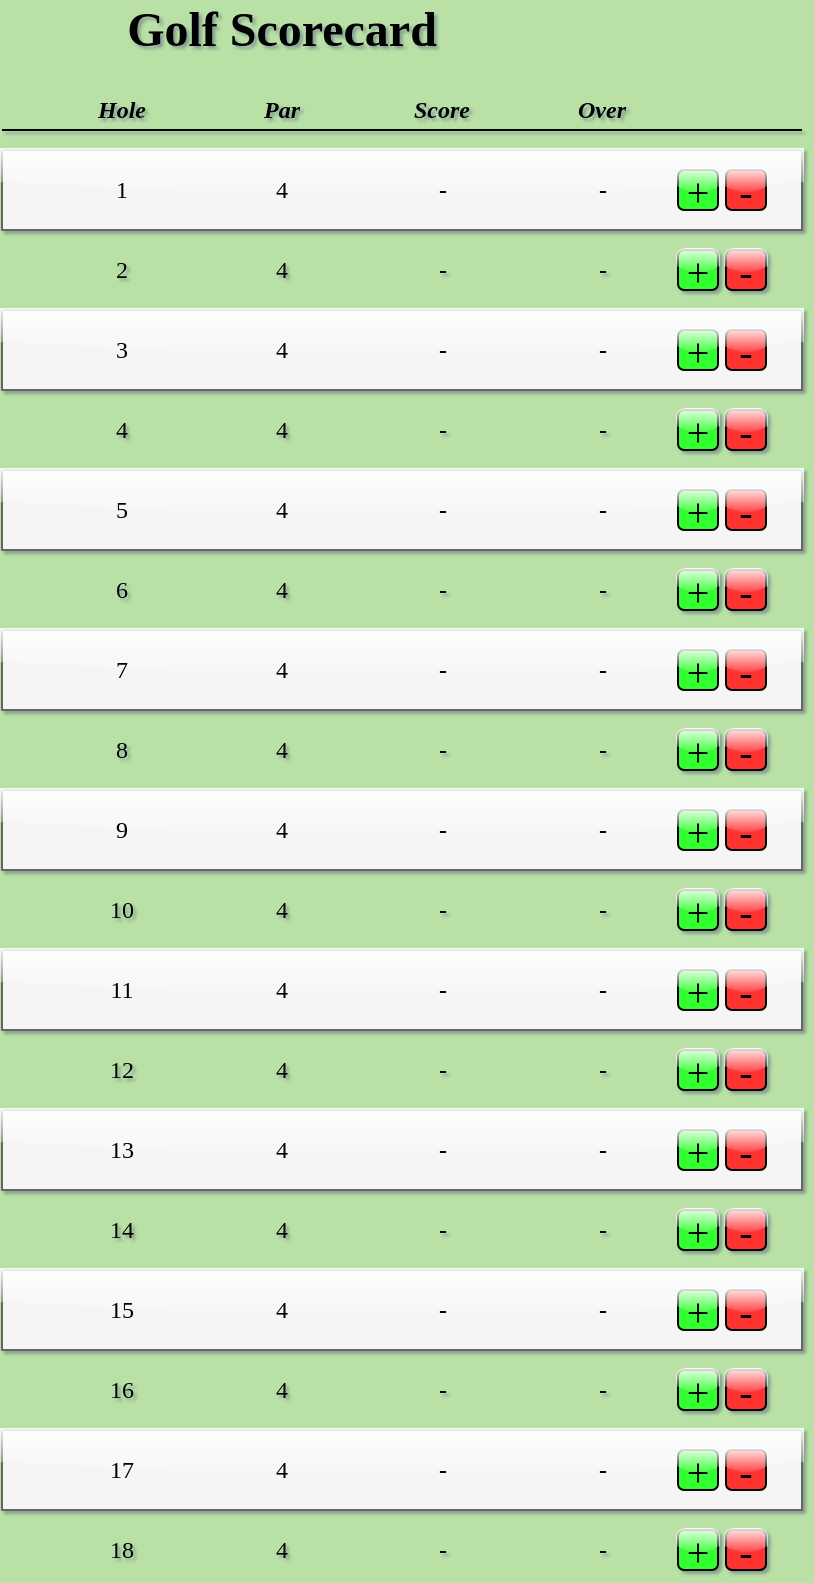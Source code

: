 <mxfile version="13.7.9" type="github">
  <diagram id="X0P5ur9kLWbMg-U9PXjw" name="Page-1">
    <mxGraphModel dx="1021" dy="567" grid="1" gridSize="10" guides="1" tooltips="1" connect="1" arrows="1" fold="1" page="1" pageScale="1" pageWidth="850" pageHeight="1100" background="#B9E0A5" math="0" shadow="1">
      <root>
        <mxCell id="0" />
        <mxCell id="1" parent="0" />
        <mxCell id="ZnSzVH5MQFXxRki79Utu-146" value="" style="rounded=0;whiteSpace=wrap;html=1;glass=1;comic=0;strokeColor=#666666;fillColor=#f5f5f5;fontFamily=Comic Sans MS;fontSize=20;fontColor=#333333;" vertex="1" parent="1">
          <mxGeometry y="770" width="400" height="40" as="geometry" />
        </mxCell>
        <mxCell id="ZnSzVH5MQFXxRki79Utu-142" value="" style="rounded=0;whiteSpace=wrap;html=1;glass=1;comic=0;strokeColor=#666666;fillColor=#f5f5f5;fontFamily=Comic Sans MS;fontSize=20;fontColor=#333333;" vertex="1" parent="1">
          <mxGeometry y="610" width="400" height="40" as="geometry" />
        </mxCell>
        <mxCell id="ZnSzVH5MQFXxRki79Utu-143" value="" style="rounded=0;whiteSpace=wrap;html=1;glass=1;comic=0;strokeColor=#666666;fillColor=#f5f5f5;fontFamily=Comic Sans MS;fontSize=20;fontColor=#333333;" vertex="1" parent="1">
          <mxGeometry y="690" width="400" height="40" as="geometry" />
        </mxCell>
        <mxCell id="ZnSzVH5MQFXxRki79Utu-144" value="" style="rounded=0;whiteSpace=wrap;html=1;glass=1;comic=0;strokeColor=#666666;fillColor=#f5f5f5;fontFamily=Comic Sans MS;fontSize=20;fontColor=#333333;" vertex="1" parent="1">
          <mxGeometry y="530" width="400" height="40" as="geometry" />
        </mxCell>
        <mxCell id="ZnSzVH5MQFXxRki79Utu-145" value="" style="rounded=0;whiteSpace=wrap;html=1;glass=1;comic=0;strokeColor=#666666;fillColor=#f5f5f5;fontFamily=Comic Sans MS;fontSize=20;fontColor=#333333;" vertex="1" parent="1">
          <mxGeometry y="450" width="400" height="40" as="geometry" />
        </mxCell>
        <mxCell id="ZnSzVH5MQFXxRki79Utu-140" value="" style="rounded=0;whiteSpace=wrap;html=1;glass=1;comic=0;strokeColor=#666666;fillColor=#f5f5f5;fontFamily=Comic Sans MS;fontSize=20;fontColor=#333333;" vertex="1" parent="1">
          <mxGeometry y="290" width="400" height="40" as="geometry" />
        </mxCell>
        <mxCell id="ZnSzVH5MQFXxRki79Utu-141" value="" style="rounded=0;whiteSpace=wrap;html=1;glass=1;comic=0;strokeColor=#666666;fillColor=#f5f5f5;fontFamily=Comic Sans MS;fontSize=20;fontColor=#333333;" vertex="1" parent="1">
          <mxGeometry y="370" width="400" height="40" as="geometry" />
        </mxCell>
        <mxCell id="ZnSzVH5MQFXxRki79Utu-139" value="" style="rounded=0;whiteSpace=wrap;html=1;glass=1;comic=0;strokeColor=#666666;fillColor=#f5f5f5;fontFamily=Comic Sans MS;fontSize=20;fontColor=#333333;" vertex="1" parent="1">
          <mxGeometry y="210" width="400" height="40" as="geometry" />
        </mxCell>
        <mxCell id="ZnSzVH5MQFXxRki79Utu-138" value="" style="rounded=0;whiteSpace=wrap;html=1;glass=1;comic=0;strokeColor=#666666;fillColor=#f5f5f5;fontFamily=Comic Sans MS;fontSize=20;fontColor=#333333;" vertex="1" parent="1">
          <mxGeometry y="130" width="400" height="40" as="geometry" />
        </mxCell>
        <mxCell id="ZnSzVH5MQFXxRki79Utu-2" value="Golf Scorecard" style="text;html=1;strokeColor=none;fillColor=none;align=center;verticalAlign=middle;whiteSpace=wrap;rounded=0;imageWidth=24;fontFamily=Comic Sans MS;fontSize=24;fontStyle=1;" vertex="1" parent="1">
          <mxGeometry x="40" y="60" width="200" height="20" as="geometry" />
        </mxCell>
        <mxCell id="ZnSzVH5MQFXxRki79Utu-3" value="Hole" style="text;html=1;strokeColor=none;fillColor=none;align=center;verticalAlign=middle;whiteSpace=wrap;rounded=0;fontFamily=Comic Sans MS;fontSize=12;fontStyle=3;" vertex="1" parent="1">
          <mxGeometry x="40" y="100" width="40" height="20" as="geometry" />
        </mxCell>
        <mxCell id="ZnSzVH5MQFXxRki79Utu-4" value="Over" style="text;html=1;strokeColor=none;fillColor=none;align=center;verticalAlign=middle;whiteSpace=wrap;rounded=0;fontFamily=Comic Sans MS;fontSize=12;fontStyle=3;" vertex="1" parent="1">
          <mxGeometry x="280" y="100" width="40" height="20" as="geometry" />
        </mxCell>
        <mxCell id="ZnSzVH5MQFXxRki79Utu-5" value="Score" style="text;html=1;strokeColor=none;fillColor=none;align=center;verticalAlign=middle;whiteSpace=wrap;rounded=0;fontFamily=Comic Sans MS;fontSize=12;fontStyle=3;" vertex="1" parent="1">
          <mxGeometry x="200" y="100" width="40" height="20" as="geometry" />
        </mxCell>
        <mxCell id="ZnSzVH5MQFXxRki79Utu-6" value="Par" style="text;html=1;strokeColor=none;fillColor=none;align=center;verticalAlign=middle;whiteSpace=wrap;rounded=0;fontFamily=Comic Sans MS;fontSize=12;fontStyle=3;" vertex="1" parent="1">
          <mxGeometry x="120" y="100" width="40" height="20" as="geometry" />
        </mxCell>
        <mxCell id="ZnSzVH5MQFXxRki79Utu-8" value="1" style="text;html=1;strokeColor=none;fillColor=none;align=center;verticalAlign=middle;whiteSpace=wrap;rounded=0;fontFamily=Comic Sans MS;fontSize=12;comic=0;" vertex="1" parent="1">
          <mxGeometry x="40" y="140" width="40" height="20" as="geometry" />
        </mxCell>
        <mxCell id="ZnSzVH5MQFXxRki79Utu-9" value="2" style="text;html=1;strokeColor=none;fillColor=none;align=center;verticalAlign=middle;whiteSpace=wrap;rounded=0;fontFamily=Comic Sans MS;fontSize=12;comic=0;" vertex="1" parent="1">
          <mxGeometry x="40" y="180" width="40" height="20" as="geometry" />
        </mxCell>
        <mxCell id="ZnSzVH5MQFXxRki79Utu-27" value="3" style="text;html=1;strokeColor=none;fillColor=none;align=center;verticalAlign=middle;whiteSpace=wrap;rounded=0;fontFamily=Comic Sans MS;fontSize=12;comic=0;" vertex="1" parent="1">
          <mxGeometry x="40" y="220" width="40" height="20" as="geometry" />
        </mxCell>
        <mxCell id="ZnSzVH5MQFXxRki79Utu-28" value="4" style="text;html=1;strokeColor=none;fillColor=none;align=center;verticalAlign=middle;whiteSpace=wrap;rounded=0;fontFamily=Comic Sans MS;fontSize=12;comic=0;" vertex="1" parent="1">
          <mxGeometry x="40" y="260" width="40" height="20" as="geometry" />
        </mxCell>
        <mxCell id="ZnSzVH5MQFXxRki79Utu-29" value="5" style="text;html=1;strokeColor=none;fillColor=none;align=center;verticalAlign=middle;whiteSpace=wrap;rounded=0;fontFamily=Comic Sans MS;fontSize=12;comic=0;" vertex="1" parent="1">
          <mxGeometry x="40" y="300" width="40" height="20" as="geometry" />
        </mxCell>
        <mxCell id="ZnSzVH5MQFXxRki79Utu-30" value="6" style="text;html=1;strokeColor=none;fillColor=none;align=center;verticalAlign=middle;whiteSpace=wrap;rounded=0;fontFamily=Comic Sans MS;fontSize=12;comic=0;" vertex="1" parent="1">
          <mxGeometry x="40" y="340" width="40" height="20" as="geometry" />
        </mxCell>
        <mxCell id="ZnSzVH5MQFXxRki79Utu-31" value="7" style="text;html=1;strokeColor=none;fillColor=none;align=center;verticalAlign=middle;whiteSpace=wrap;rounded=0;fontFamily=Comic Sans MS;fontSize=12;comic=0;" vertex="1" parent="1">
          <mxGeometry x="40" y="380" width="40" height="20" as="geometry" />
        </mxCell>
        <mxCell id="ZnSzVH5MQFXxRki79Utu-32" value="8" style="text;html=1;strokeColor=none;fillColor=none;align=center;verticalAlign=middle;whiteSpace=wrap;rounded=0;fontFamily=Comic Sans MS;fontSize=12;comic=0;" vertex="1" parent="1">
          <mxGeometry x="40" y="420" width="40" height="20" as="geometry" />
        </mxCell>
        <mxCell id="ZnSzVH5MQFXxRki79Utu-33" value="9" style="text;html=1;strokeColor=none;fillColor=none;align=center;verticalAlign=middle;whiteSpace=wrap;rounded=0;fontFamily=Comic Sans MS;fontSize=12;comic=0;" vertex="1" parent="1">
          <mxGeometry x="40" y="460" width="40" height="20" as="geometry" />
        </mxCell>
        <mxCell id="ZnSzVH5MQFXxRki79Utu-34" value="10" style="text;html=1;strokeColor=none;fillColor=none;align=center;verticalAlign=middle;whiteSpace=wrap;rounded=0;fontFamily=Comic Sans MS;fontSize=12;comic=0;" vertex="1" parent="1">
          <mxGeometry x="40" y="500" width="40" height="20" as="geometry" />
        </mxCell>
        <mxCell id="ZnSzVH5MQFXxRki79Utu-35" value="13" style="text;html=1;strokeColor=none;fillColor=none;align=center;verticalAlign=middle;whiteSpace=wrap;rounded=0;fontFamily=Comic Sans MS;fontSize=12;comic=0;" vertex="1" parent="1">
          <mxGeometry x="40" y="620" width="40" height="20" as="geometry" />
        </mxCell>
        <mxCell id="ZnSzVH5MQFXxRki79Utu-36" value="12" style="text;html=1;strokeColor=none;fillColor=none;align=center;verticalAlign=middle;whiteSpace=wrap;rounded=0;fontFamily=Comic Sans MS;fontSize=12;comic=0;" vertex="1" parent="1">
          <mxGeometry x="40" y="580" width="40" height="20" as="geometry" />
        </mxCell>
        <mxCell id="ZnSzVH5MQFXxRki79Utu-37" value="11" style="text;html=1;strokeColor=none;fillColor=none;align=center;verticalAlign=middle;whiteSpace=wrap;rounded=0;fontFamily=Comic Sans MS;fontSize=12;comic=0;" vertex="1" parent="1">
          <mxGeometry x="40" y="540" width="40" height="20" as="geometry" />
        </mxCell>
        <mxCell id="ZnSzVH5MQFXxRki79Utu-41" value="15" style="text;html=1;strokeColor=none;fillColor=none;align=center;verticalAlign=middle;whiteSpace=wrap;rounded=0;fontFamily=Comic Sans MS;fontSize=12;comic=0;" vertex="1" parent="1">
          <mxGeometry x="40" y="700" width="40" height="20" as="geometry" />
        </mxCell>
        <mxCell id="ZnSzVH5MQFXxRki79Utu-42" value="14" style="text;html=1;strokeColor=none;fillColor=none;align=center;verticalAlign=middle;whiteSpace=wrap;rounded=0;fontFamily=Comic Sans MS;fontSize=12;comic=0;" vertex="1" parent="1">
          <mxGeometry x="40" y="660" width="40" height="20" as="geometry" />
        </mxCell>
        <mxCell id="ZnSzVH5MQFXxRki79Utu-43" value="17" style="text;html=1;strokeColor=none;fillColor=none;align=center;verticalAlign=middle;whiteSpace=wrap;rounded=0;fontFamily=Comic Sans MS;fontSize=12;comic=0;" vertex="1" parent="1">
          <mxGeometry x="40" y="780" width="40" height="20" as="geometry" />
        </mxCell>
        <mxCell id="ZnSzVH5MQFXxRki79Utu-44" value="16" style="text;html=1;strokeColor=none;fillColor=none;align=center;verticalAlign=middle;whiteSpace=wrap;rounded=0;fontFamily=Comic Sans MS;fontSize=12;comic=0;" vertex="1" parent="1">
          <mxGeometry x="40" y="740" width="40" height="20" as="geometry" />
        </mxCell>
        <mxCell id="ZnSzVH5MQFXxRki79Utu-45" value="18" style="text;html=1;strokeColor=none;fillColor=none;align=center;verticalAlign=middle;whiteSpace=wrap;rounded=0;fontFamily=Comic Sans MS;fontSize=12;comic=0;" vertex="1" parent="1">
          <mxGeometry x="40" y="820" width="40" height="20" as="geometry" />
        </mxCell>
        <mxCell id="ZnSzVH5MQFXxRki79Utu-46" value="4" style="text;html=1;strokeColor=none;fillColor=none;align=center;verticalAlign=middle;whiteSpace=wrap;rounded=0;fontFamily=Comic Sans MS;fontSize=12;comic=0;" vertex="1" parent="1">
          <mxGeometry x="120" y="180" width="40" height="20" as="geometry" />
        </mxCell>
        <mxCell id="ZnSzVH5MQFXxRki79Utu-47" value="4" style="text;html=1;strokeColor=none;fillColor=none;align=center;verticalAlign=middle;whiteSpace=wrap;rounded=0;fontFamily=Comic Sans MS;fontSize=12;comic=0;" vertex="1" parent="1">
          <mxGeometry x="120" y="220" width="40" height="20" as="geometry" />
        </mxCell>
        <mxCell id="ZnSzVH5MQFXxRki79Utu-48" value="4" style="text;html=1;strokeColor=none;fillColor=none;align=center;verticalAlign=middle;whiteSpace=wrap;rounded=0;fontFamily=Comic Sans MS;fontSize=12;comic=0;" vertex="1" parent="1">
          <mxGeometry x="120" y="260" width="40" height="20" as="geometry" />
        </mxCell>
        <mxCell id="ZnSzVH5MQFXxRki79Utu-49" value="4" style="text;html=1;strokeColor=none;fillColor=none;align=center;verticalAlign=middle;whiteSpace=wrap;rounded=0;fontFamily=Comic Sans MS;fontSize=12;comic=0;" vertex="1" parent="1">
          <mxGeometry x="120" y="300" width="40" height="20" as="geometry" />
        </mxCell>
        <mxCell id="ZnSzVH5MQFXxRki79Utu-50" value="4" style="text;html=1;strokeColor=none;fillColor=none;align=center;verticalAlign=middle;whiteSpace=wrap;rounded=0;fontFamily=Comic Sans MS;fontSize=12;comic=0;" vertex="1" parent="1">
          <mxGeometry x="120" y="340" width="40" height="20" as="geometry" />
        </mxCell>
        <mxCell id="ZnSzVH5MQFXxRki79Utu-51" value="4" style="text;html=1;strokeColor=none;fillColor=none;align=center;verticalAlign=middle;whiteSpace=wrap;rounded=0;fontFamily=Comic Sans MS;fontSize=12;comic=0;" vertex="1" parent="1">
          <mxGeometry x="120" y="380" width="40" height="20" as="geometry" />
        </mxCell>
        <mxCell id="ZnSzVH5MQFXxRki79Utu-52" value="4" style="text;html=1;strokeColor=none;fillColor=none;align=center;verticalAlign=middle;whiteSpace=wrap;rounded=0;fontFamily=Comic Sans MS;fontSize=12;comic=0;" vertex="1" parent="1">
          <mxGeometry x="120" y="420" width="40" height="20" as="geometry" />
        </mxCell>
        <mxCell id="ZnSzVH5MQFXxRki79Utu-53" value="4" style="text;html=1;strokeColor=none;fillColor=none;align=center;verticalAlign=middle;whiteSpace=wrap;rounded=0;fontFamily=Comic Sans MS;fontSize=12;comic=0;" vertex="1" parent="1">
          <mxGeometry x="120" y="460" width="40" height="20" as="geometry" />
        </mxCell>
        <mxCell id="ZnSzVH5MQFXxRki79Utu-54" value="4" style="text;html=1;strokeColor=none;fillColor=none;align=center;verticalAlign=middle;whiteSpace=wrap;rounded=0;fontFamily=Comic Sans MS;fontSize=12;comic=0;" vertex="1" parent="1">
          <mxGeometry x="120" y="500" width="40" height="20" as="geometry" />
        </mxCell>
        <mxCell id="ZnSzVH5MQFXxRki79Utu-55" value="4" style="text;html=1;strokeColor=none;fillColor=none;align=center;verticalAlign=middle;whiteSpace=wrap;rounded=0;fontFamily=Comic Sans MS;fontSize=12;comic=0;" vertex="1" parent="1">
          <mxGeometry x="120" y="620" width="40" height="20" as="geometry" />
        </mxCell>
        <mxCell id="ZnSzVH5MQFXxRki79Utu-56" value="4" style="text;html=1;strokeColor=none;fillColor=none;align=center;verticalAlign=middle;whiteSpace=wrap;rounded=0;fontFamily=Comic Sans MS;fontSize=12;comic=0;" vertex="1" parent="1">
          <mxGeometry x="120" y="580" width="40" height="20" as="geometry" />
        </mxCell>
        <mxCell id="ZnSzVH5MQFXxRki79Utu-57" value="4" style="text;html=1;strokeColor=none;fillColor=none;align=center;verticalAlign=middle;whiteSpace=wrap;rounded=0;fontFamily=Comic Sans MS;fontSize=12;comic=0;" vertex="1" parent="1">
          <mxGeometry x="120" y="540" width="40" height="20" as="geometry" />
        </mxCell>
        <mxCell id="ZnSzVH5MQFXxRki79Utu-58" value="4" style="text;html=1;strokeColor=none;fillColor=none;align=center;verticalAlign=middle;whiteSpace=wrap;rounded=0;fontFamily=Comic Sans MS;fontSize=12;comic=0;" vertex="1" parent="1">
          <mxGeometry x="120" y="700" width="40" height="20" as="geometry" />
        </mxCell>
        <mxCell id="ZnSzVH5MQFXxRki79Utu-59" value="4" style="text;html=1;strokeColor=none;fillColor=none;align=center;verticalAlign=middle;whiteSpace=wrap;rounded=0;fontFamily=Comic Sans MS;fontSize=12;comic=0;" vertex="1" parent="1">
          <mxGeometry x="120" y="660" width="40" height="20" as="geometry" />
        </mxCell>
        <mxCell id="ZnSzVH5MQFXxRki79Utu-60" value="4" style="text;html=1;strokeColor=none;fillColor=none;align=center;verticalAlign=middle;whiteSpace=wrap;rounded=0;fontFamily=Comic Sans MS;fontSize=12;comic=0;" vertex="1" parent="1">
          <mxGeometry x="120" y="780" width="40" height="20" as="geometry" />
        </mxCell>
        <mxCell id="ZnSzVH5MQFXxRki79Utu-61" value="4" style="text;html=1;strokeColor=none;fillColor=none;align=center;verticalAlign=middle;whiteSpace=wrap;rounded=0;fontFamily=Comic Sans MS;fontSize=12;comic=0;" vertex="1" parent="1">
          <mxGeometry x="120" y="740" width="40" height="20" as="geometry" />
        </mxCell>
        <mxCell id="ZnSzVH5MQFXxRki79Utu-62" value="4" style="text;html=1;strokeColor=none;fillColor=none;align=center;verticalAlign=middle;whiteSpace=wrap;rounded=0;fontFamily=Comic Sans MS;fontSize=12;comic=0;" vertex="1" parent="1">
          <mxGeometry x="120" y="820" width="40" height="20" as="geometry" />
        </mxCell>
        <mxCell id="ZnSzVH5MQFXxRki79Utu-63" value="4" style="text;html=1;strokeColor=none;fillColor=none;align=center;verticalAlign=middle;whiteSpace=wrap;rounded=0;fontFamily=Comic Sans MS;fontSize=12;comic=0;" vertex="1" parent="1">
          <mxGeometry x="120" y="140" width="40" height="20" as="geometry" />
        </mxCell>
        <mxCell id="ZnSzVH5MQFXxRki79Utu-64" value="-" style="text;html=1;align=center;verticalAlign=middle;resizable=0;points=[];autosize=1;fontSize=12;fontFamily=Comic Sans MS;fontStyle=1" vertex="1" parent="1">
          <mxGeometry x="210" y="140" width="20" height="20" as="geometry" />
        </mxCell>
        <mxCell id="ZnSzVH5MQFXxRki79Utu-65" value="-" style="text;html=1;align=center;verticalAlign=middle;resizable=0;points=[];autosize=1;fontSize=12;fontFamily=Comic Sans MS;fontStyle=1" vertex="1" parent="1">
          <mxGeometry x="210" y="180" width="20" height="20" as="geometry" />
        </mxCell>
        <mxCell id="ZnSzVH5MQFXxRki79Utu-66" value="-" style="text;html=1;align=center;verticalAlign=middle;resizable=0;points=[];autosize=1;fontSize=12;fontFamily=Comic Sans MS;fontStyle=1" vertex="1" parent="1">
          <mxGeometry x="210" y="220" width="20" height="20" as="geometry" />
        </mxCell>
        <mxCell id="ZnSzVH5MQFXxRki79Utu-68" value="-" style="text;html=1;align=center;verticalAlign=middle;resizable=0;points=[];autosize=1;fontSize=12;fontFamily=Comic Sans MS;fontStyle=1" vertex="1" parent="1">
          <mxGeometry x="210" y="260" width="20" height="20" as="geometry" />
        </mxCell>
        <mxCell id="ZnSzVH5MQFXxRki79Utu-69" value="-" style="text;html=1;align=center;verticalAlign=middle;resizable=0;points=[];autosize=1;fontSize=12;fontFamily=Comic Sans MS;fontStyle=1" vertex="1" parent="1">
          <mxGeometry x="210" y="300" width="20" height="20" as="geometry" />
        </mxCell>
        <mxCell id="ZnSzVH5MQFXxRki79Utu-70" value="-" style="text;html=1;align=center;verticalAlign=middle;resizable=0;points=[];autosize=1;fontSize=12;fontFamily=Comic Sans MS;fontStyle=1" vertex="1" parent="1">
          <mxGeometry x="210" y="340" width="20" height="20" as="geometry" />
        </mxCell>
        <mxCell id="ZnSzVH5MQFXxRki79Utu-71" value="-" style="text;html=1;align=center;verticalAlign=middle;resizable=0;points=[];autosize=1;fontSize=12;fontFamily=Comic Sans MS;fontStyle=1" vertex="1" parent="1">
          <mxGeometry x="210" y="380" width="20" height="20" as="geometry" />
        </mxCell>
        <mxCell id="ZnSzVH5MQFXxRki79Utu-72" value="-" style="text;html=1;align=center;verticalAlign=middle;resizable=0;points=[];autosize=1;fontSize=12;fontFamily=Comic Sans MS;fontStyle=1" vertex="1" parent="1">
          <mxGeometry x="210" y="420" width="20" height="20" as="geometry" />
        </mxCell>
        <mxCell id="ZnSzVH5MQFXxRki79Utu-73" value="-" style="text;html=1;align=center;verticalAlign=middle;resizable=0;points=[];autosize=1;fontSize=12;fontFamily=Comic Sans MS;fontStyle=1" vertex="1" parent="1">
          <mxGeometry x="210" y="460" width="20" height="20" as="geometry" />
        </mxCell>
        <mxCell id="ZnSzVH5MQFXxRki79Utu-74" value="-" style="text;html=1;align=center;verticalAlign=middle;resizable=0;points=[];autosize=1;fontSize=12;fontFamily=Comic Sans MS;fontStyle=1" vertex="1" parent="1">
          <mxGeometry x="210" y="500" width="20" height="20" as="geometry" />
        </mxCell>
        <mxCell id="ZnSzVH5MQFXxRki79Utu-75" value="-" style="text;html=1;align=center;verticalAlign=middle;resizable=0;points=[];autosize=1;fontSize=12;fontFamily=Comic Sans MS;fontStyle=1" vertex="1" parent="1">
          <mxGeometry x="210" y="540" width="20" height="20" as="geometry" />
        </mxCell>
        <mxCell id="ZnSzVH5MQFXxRki79Utu-76" value="-" style="text;html=1;align=center;verticalAlign=middle;resizable=0;points=[];autosize=1;fontSize=12;fontFamily=Comic Sans MS;fontStyle=1" vertex="1" parent="1">
          <mxGeometry x="210" y="580" width="20" height="20" as="geometry" />
        </mxCell>
        <mxCell id="ZnSzVH5MQFXxRki79Utu-77" value="-" style="text;html=1;align=center;verticalAlign=middle;resizable=0;points=[];autosize=1;fontSize=12;fontFamily=Comic Sans MS;fontStyle=1" vertex="1" parent="1">
          <mxGeometry x="210" y="620" width="20" height="20" as="geometry" />
        </mxCell>
        <mxCell id="ZnSzVH5MQFXxRki79Utu-78" value="-" style="text;html=1;align=center;verticalAlign=middle;resizable=0;points=[];autosize=1;fontSize=12;fontFamily=Comic Sans MS;fontStyle=1" vertex="1" parent="1">
          <mxGeometry x="210" y="660" width="20" height="20" as="geometry" />
        </mxCell>
        <mxCell id="ZnSzVH5MQFXxRki79Utu-79" value="-" style="text;html=1;align=center;verticalAlign=middle;resizable=0;points=[];autosize=1;fontSize=12;fontFamily=Comic Sans MS;fontStyle=1" vertex="1" parent="1">
          <mxGeometry x="210" y="700" width="20" height="20" as="geometry" />
        </mxCell>
        <mxCell id="ZnSzVH5MQFXxRki79Utu-80" value="-" style="text;html=1;align=center;verticalAlign=middle;resizable=0;points=[];autosize=1;fontSize=12;fontFamily=Comic Sans MS;fontStyle=1" vertex="1" parent="1">
          <mxGeometry x="210" y="740" width="20" height="20" as="geometry" />
        </mxCell>
        <mxCell id="ZnSzVH5MQFXxRki79Utu-81" value="-" style="text;html=1;align=center;verticalAlign=middle;resizable=0;points=[];autosize=1;fontSize=12;fontFamily=Comic Sans MS;fontStyle=1" vertex="1" parent="1">
          <mxGeometry x="210" y="780" width="20" height="20" as="geometry" />
        </mxCell>
        <mxCell id="ZnSzVH5MQFXxRki79Utu-82" value="-" style="text;html=1;align=center;verticalAlign=middle;resizable=0;points=[];autosize=1;fontSize=12;fontFamily=Comic Sans MS;fontStyle=1" vertex="1" parent="1">
          <mxGeometry x="210" y="820" width="20" height="20" as="geometry" />
        </mxCell>
        <mxCell id="ZnSzVH5MQFXxRki79Utu-83" value="-" style="text;html=1;align=center;verticalAlign=middle;resizable=0;points=[];autosize=1;fontSize=12;fontFamily=Comic Sans MS;fontStyle=1" vertex="1" parent="1">
          <mxGeometry x="290" y="140" width="20" height="20" as="geometry" />
        </mxCell>
        <mxCell id="ZnSzVH5MQFXxRki79Utu-84" value="-" style="text;html=1;align=center;verticalAlign=middle;resizable=0;points=[];autosize=1;fontSize=12;fontFamily=Comic Sans MS;fontStyle=1" vertex="1" parent="1">
          <mxGeometry x="290" y="180" width="20" height="20" as="geometry" />
        </mxCell>
        <mxCell id="ZnSzVH5MQFXxRki79Utu-85" value="-" style="text;html=1;align=center;verticalAlign=middle;resizable=0;points=[];autosize=1;fontSize=12;fontFamily=Comic Sans MS;fontStyle=1" vertex="1" parent="1">
          <mxGeometry x="290" y="220" width="20" height="20" as="geometry" />
        </mxCell>
        <mxCell id="ZnSzVH5MQFXxRki79Utu-86" value="-" style="text;html=1;align=center;verticalAlign=middle;resizable=0;points=[];autosize=1;fontSize=12;fontFamily=Comic Sans MS;fontStyle=1" vertex="1" parent="1">
          <mxGeometry x="290" y="260" width="20" height="20" as="geometry" />
        </mxCell>
        <mxCell id="ZnSzVH5MQFXxRki79Utu-87" value="-" style="text;html=1;align=center;verticalAlign=middle;resizable=0;points=[];autosize=1;fontSize=12;fontFamily=Comic Sans MS;fontStyle=1" vertex="1" parent="1">
          <mxGeometry x="290" y="300" width="20" height="20" as="geometry" />
        </mxCell>
        <mxCell id="ZnSzVH5MQFXxRki79Utu-88" value="-" style="text;html=1;align=center;verticalAlign=middle;resizable=0;points=[];autosize=1;fontSize=12;fontFamily=Comic Sans MS;fontStyle=1" vertex="1" parent="1">
          <mxGeometry x="290" y="340" width="20" height="20" as="geometry" />
        </mxCell>
        <mxCell id="ZnSzVH5MQFXxRki79Utu-89" value="-" style="text;html=1;align=center;verticalAlign=middle;resizable=0;points=[];autosize=1;fontSize=12;fontFamily=Comic Sans MS;fontStyle=1" vertex="1" parent="1">
          <mxGeometry x="290" y="380" width="20" height="20" as="geometry" />
        </mxCell>
        <mxCell id="ZnSzVH5MQFXxRki79Utu-90" value="-" style="text;html=1;align=center;verticalAlign=middle;resizable=0;points=[];autosize=1;fontSize=12;fontFamily=Comic Sans MS;fontStyle=1" vertex="1" parent="1">
          <mxGeometry x="290" y="420" width="20" height="20" as="geometry" />
        </mxCell>
        <mxCell id="ZnSzVH5MQFXxRki79Utu-91" value="-" style="text;html=1;align=center;verticalAlign=middle;resizable=0;points=[];autosize=1;fontSize=12;fontFamily=Comic Sans MS;fontStyle=1" vertex="1" parent="1">
          <mxGeometry x="290" y="460" width="20" height="20" as="geometry" />
        </mxCell>
        <mxCell id="ZnSzVH5MQFXxRki79Utu-92" value="-" style="text;html=1;align=center;verticalAlign=middle;resizable=0;points=[];autosize=1;fontSize=12;fontFamily=Comic Sans MS;fontStyle=1" vertex="1" parent="1">
          <mxGeometry x="290" y="500" width="20" height="20" as="geometry" />
        </mxCell>
        <mxCell id="ZnSzVH5MQFXxRki79Utu-93" value="-" style="text;html=1;align=center;verticalAlign=middle;resizable=0;points=[];autosize=1;fontSize=12;fontFamily=Comic Sans MS;fontStyle=1" vertex="1" parent="1">
          <mxGeometry x="290" y="540" width="20" height="20" as="geometry" />
        </mxCell>
        <mxCell id="ZnSzVH5MQFXxRki79Utu-94" value="-" style="text;html=1;align=center;verticalAlign=middle;resizable=0;points=[];autosize=1;fontSize=12;fontFamily=Comic Sans MS;fontStyle=1" vertex="1" parent="1">
          <mxGeometry x="290" y="580" width="20" height="20" as="geometry" />
        </mxCell>
        <mxCell id="ZnSzVH5MQFXxRki79Utu-95" value="-" style="text;html=1;align=center;verticalAlign=middle;resizable=0;points=[];autosize=1;fontSize=12;fontFamily=Comic Sans MS;fontStyle=1" vertex="1" parent="1">
          <mxGeometry x="290" y="620" width="20" height="20" as="geometry" />
        </mxCell>
        <mxCell id="ZnSzVH5MQFXxRki79Utu-96" value="-" style="text;html=1;align=center;verticalAlign=middle;resizable=0;points=[];autosize=1;fontSize=12;fontFamily=Comic Sans MS;fontStyle=1" vertex="1" parent="1">
          <mxGeometry x="290" y="660" width="20" height="20" as="geometry" />
        </mxCell>
        <mxCell id="ZnSzVH5MQFXxRki79Utu-97" value="-" style="text;html=1;align=center;verticalAlign=middle;resizable=0;points=[];autosize=1;fontSize=12;fontFamily=Comic Sans MS;fontStyle=1" vertex="1" parent="1">
          <mxGeometry x="290" y="700" width="20" height="20" as="geometry" />
        </mxCell>
        <mxCell id="ZnSzVH5MQFXxRki79Utu-98" value="-" style="text;html=1;align=center;verticalAlign=middle;resizable=0;points=[];autosize=1;fontSize=12;fontFamily=Comic Sans MS;fontStyle=1" vertex="1" parent="1">
          <mxGeometry x="290" y="740" width="20" height="20" as="geometry" />
        </mxCell>
        <mxCell id="ZnSzVH5MQFXxRki79Utu-99" value="-" style="text;html=1;align=center;verticalAlign=middle;resizable=0;points=[];autosize=1;fontSize=12;fontFamily=Comic Sans MS;fontStyle=1" vertex="1" parent="1">
          <mxGeometry x="290" y="780" width="20" height="20" as="geometry" />
        </mxCell>
        <mxCell id="ZnSzVH5MQFXxRki79Utu-100" value="-" style="text;html=1;align=center;verticalAlign=middle;resizable=0;points=[];autosize=1;fontSize=12;fontFamily=Comic Sans MS;fontStyle=1" vertex="1" parent="1">
          <mxGeometry x="290" y="820" width="20" height="20" as="geometry" />
        </mxCell>
        <mxCell id="ZnSzVH5MQFXxRki79Utu-101" value="+" style="text;html=1;align=center;verticalAlign=middle;whiteSpace=wrap;rounded=1;comic=0;fontFamily=Comic Sans MS;fontSize=20;glass=1;fillColor=#33FF33;strokeColor=#000000;" vertex="1" parent="1">
          <mxGeometry x="338" y="140" width="20" height="20" as="geometry" />
        </mxCell>
        <mxCell id="ZnSzVH5MQFXxRki79Utu-102" value="-" style="text;html=1;align=center;verticalAlign=middle;whiteSpace=wrap;rounded=1;comic=0;fontFamily=Comic Sans MS;fontSize=20;glass=1;fillColor=#FF3333;strokeColor=#000000;" vertex="1" parent="1">
          <mxGeometry x="362" y="140" width="20" height="20" as="geometry" />
        </mxCell>
        <mxCell id="ZnSzVH5MQFXxRki79Utu-103" value="+" style="text;html=1;align=center;verticalAlign=middle;whiteSpace=wrap;rounded=1;comic=0;fontFamily=Comic Sans MS;fontSize=20;glass=1;fillColor=#33FF33;strokeColor=#000000;" vertex="1" parent="1">
          <mxGeometry x="338" y="180" width="20" height="20" as="geometry" />
        </mxCell>
        <mxCell id="ZnSzVH5MQFXxRki79Utu-104" value="-" style="text;html=1;align=center;verticalAlign=middle;whiteSpace=wrap;rounded=1;comic=0;fontFamily=Comic Sans MS;fontSize=20;glass=1;fillColor=#FF3333;strokeColor=#000000;" vertex="1" parent="1">
          <mxGeometry x="362" y="180" width="20" height="20" as="geometry" />
        </mxCell>
        <mxCell id="ZnSzVH5MQFXxRki79Utu-105" value="+" style="text;html=1;align=center;verticalAlign=middle;whiteSpace=wrap;rounded=1;comic=0;fontFamily=Comic Sans MS;fontSize=20;glass=1;fillColor=#33FF33;strokeColor=#000000;" vertex="1" parent="1">
          <mxGeometry x="338" y="220" width="20" height="20" as="geometry" />
        </mxCell>
        <mxCell id="ZnSzVH5MQFXxRki79Utu-106" value="-" style="text;html=1;align=center;verticalAlign=middle;whiteSpace=wrap;rounded=1;comic=0;fontFamily=Comic Sans MS;fontSize=20;glass=1;fillColor=#FF3333;strokeColor=#000000;" vertex="1" parent="1">
          <mxGeometry x="362" y="220" width="20" height="20" as="geometry" />
        </mxCell>
        <mxCell id="ZnSzVH5MQFXxRki79Utu-107" value="+" style="text;html=1;align=center;verticalAlign=middle;whiteSpace=wrap;rounded=1;comic=0;fontFamily=Comic Sans MS;fontSize=20;glass=1;fillColor=#33FF33;strokeColor=#000000;" vertex="1" parent="1">
          <mxGeometry x="338" y="260" width="20" height="20" as="geometry" />
        </mxCell>
        <mxCell id="ZnSzVH5MQFXxRki79Utu-108" value="-" style="text;html=1;align=center;verticalAlign=middle;whiteSpace=wrap;rounded=1;comic=0;fontFamily=Comic Sans MS;fontSize=20;glass=1;fillColor=#FF3333;strokeColor=#000000;" vertex="1" parent="1">
          <mxGeometry x="362" y="260" width="20" height="20" as="geometry" />
        </mxCell>
        <mxCell id="ZnSzVH5MQFXxRki79Utu-109" value="+" style="text;html=1;align=center;verticalAlign=middle;whiteSpace=wrap;rounded=1;comic=0;fontFamily=Comic Sans MS;fontSize=20;glass=1;fillColor=#33FF33;strokeColor=#000000;" vertex="1" parent="1">
          <mxGeometry x="338" y="300" width="20" height="20" as="geometry" />
        </mxCell>
        <mxCell id="ZnSzVH5MQFXxRki79Utu-110" value="-" style="text;html=1;align=center;verticalAlign=middle;whiteSpace=wrap;rounded=1;comic=0;fontFamily=Comic Sans MS;fontSize=20;glass=1;fillColor=#FF3333;strokeColor=#000000;" vertex="1" parent="1">
          <mxGeometry x="362" y="300" width="20" height="20" as="geometry" />
        </mxCell>
        <mxCell id="ZnSzVH5MQFXxRki79Utu-111" value="+" style="text;html=1;align=center;verticalAlign=middle;whiteSpace=wrap;rounded=1;comic=0;fontFamily=Comic Sans MS;fontSize=20;glass=1;fillColor=#33FF33;strokeColor=#000000;" vertex="1" parent="1">
          <mxGeometry x="338" y="340" width="20" height="20" as="geometry" />
        </mxCell>
        <mxCell id="ZnSzVH5MQFXxRki79Utu-112" value="-" style="text;html=1;align=center;verticalAlign=middle;whiteSpace=wrap;rounded=1;comic=0;fontFamily=Comic Sans MS;fontSize=20;glass=1;fillColor=#FF3333;strokeColor=#000000;" vertex="1" parent="1">
          <mxGeometry x="362" y="340" width="20" height="20" as="geometry" />
        </mxCell>
        <mxCell id="ZnSzVH5MQFXxRki79Utu-113" value="+" style="text;html=1;align=center;verticalAlign=middle;whiteSpace=wrap;rounded=1;comic=0;fontFamily=Comic Sans MS;fontSize=20;glass=1;fillColor=#33FF33;strokeColor=#000000;" vertex="1" parent="1">
          <mxGeometry x="338" y="380" width="20" height="20" as="geometry" />
        </mxCell>
        <mxCell id="ZnSzVH5MQFXxRki79Utu-114" value="-" style="text;html=1;align=center;verticalAlign=middle;whiteSpace=wrap;rounded=1;comic=0;fontFamily=Comic Sans MS;fontSize=20;glass=1;fillColor=#FF3333;strokeColor=#000000;" vertex="1" parent="1">
          <mxGeometry x="362" y="380" width="20" height="20" as="geometry" />
        </mxCell>
        <mxCell id="ZnSzVH5MQFXxRki79Utu-115" value="+" style="text;html=1;align=center;verticalAlign=middle;whiteSpace=wrap;rounded=1;comic=0;fontFamily=Comic Sans MS;fontSize=20;glass=1;fillColor=#33FF33;strokeColor=#000000;" vertex="1" parent="1">
          <mxGeometry x="338" y="420" width="20" height="20" as="geometry" />
        </mxCell>
        <mxCell id="ZnSzVH5MQFXxRki79Utu-116" value="-" style="text;html=1;align=center;verticalAlign=middle;whiteSpace=wrap;rounded=1;comic=0;fontFamily=Comic Sans MS;fontSize=20;glass=1;fillColor=#FF3333;strokeColor=#000000;" vertex="1" parent="1">
          <mxGeometry x="362" y="420" width="20" height="20" as="geometry" />
        </mxCell>
        <mxCell id="ZnSzVH5MQFXxRki79Utu-117" value="+" style="text;html=1;align=center;verticalAlign=middle;whiteSpace=wrap;rounded=1;comic=0;fontFamily=Comic Sans MS;fontSize=20;glass=1;fillColor=#33FF33;strokeColor=#000000;" vertex="1" parent="1">
          <mxGeometry x="338" y="460" width="20" height="20" as="geometry" />
        </mxCell>
        <mxCell id="ZnSzVH5MQFXxRki79Utu-118" value="-" style="text;html=1;align=center;verticalAlign=middle;whiteSpace=wrap;rounded=1;comic=0;fontFamily=Comic Sans MS;fontSize=20;glass=1;fillColor=#FF3333;strokeColor=#000000;" vertex="1" parent="1">
          <mxGeometry x="362" y="460" width="20" height="20" as="geometry" />
        </mxCell>
        <mxCell id="ZnSzVH5MQFXxRki79Utu-119" value="+" style="text;html=1;align=center;verticalAlign=middle;whiteSpace=wrap;rounded=1;comic=0;fontFamily=Comic Sans MS;fontSize=20;glass=1;fillColor=#33FF33;strokeColor=#000000;" vertex="1" parent="1">
          <mxGeometry x="338" y="500" width="20" height="20" as="geometry" />
        </mxCell>
        <mxCell id="ZnSzVH5MQFXxRki79Utu-120" value="-" style="text;html=1;align=center;verticalAlign=middle;whiteSpace=wrap;rounded=1;comic=0;fontFamily=Comic Sans MS;fontSize=20;glass=1;fillColor=#FF3333;strokeColor=#000000;" vertex="1" parent="1">
          <mxGeometry x="362" y="500" width="20" height="20" as="geometry" />
        </mxCell>
        <mxCell id="ZnSzVH5MQFXxRki79Utu-121" value="+" style="text;html=1;align=center;verticalAlign=middle;whiteSpace=wrap;rounded=1;comic=0;fontFamily=Comic Sans MS;fontSize=20;glass=1;fillColor=#33FF33;strokeColor=#000000;" vertex="1" parent="1">
          <mxGeometry x="338" y="540" width="20" height="20" as="geometry" />
        </mxCell>
        <mxCell id="ZnSzVH5MQFXxRki79Utu-122" value="-" style="text;html=1;align=center;verticalAlign=middle;whiteSpace=wrap;rounded=1;comic=0;fontFamily=Comic Sans MS;fontSize=20;glass=1;fillColor=#FF3333;strokeColor=#000000;" vertex="1" parent="1">
          <mxGeometry x="362" y="540" width="20" height="20" as="geometry" />
        </mxCell>
        <mxCell id="ZnSzVH5MQFXxRki79Utu-123" value="+" style="text;html=1;align=center;verticalAlign=middle;whiteSpace=wrap;rounded=1;comic=0;fontFamily=Comic Sans MS;fontSize=20;glass=1;fillColor=#33FF33;strokeColor=#000000;" vertex="1" parent="1">
          <mxGeometry x="338" y="580" width="20" height="20" as="geometry" />
        </mxCell>
        <mxCell id="ZnSzVH5MQFXxRki79Utu-124" value="-" style="text;html=1;align=center;verticalAlign=middle;whiteSpace=wrap;rounded=1;comic=0;fontFamily=Comic Sans MS;fontSize=20;glass=1;fillColor=#FF3333;strokeColor=#000000;" vertex="1" parent="1">
          <mxGeometry x="362" y="580" width="20" height="20" as="geometry" />
        </mxCell>
        <mxCell id="ZnSzVH5MQFXxRki79Utu-125" value="+" style="text;html=1;align=center;verticalAlign=middle;whiteSpace=wrap;rounded=1;comic=0;fontFamily=Comic Sans MS;fontSize=20;glass=1;fillColor=#33FF33;strokeColor=#000000;" vertex="1" parent="1">
          <mxGeometry x="338" y="620" width="20" height="20" as="geometry" />
        </mxCell>
        <mxCell id="ZnSzVH5MQFXxRki79Utu-126" value="-" style="text;html=1;align=center;verticalAlign=middle;whiteSpace=wrap;rounded=1;comic=0;fontFamily=Comic Sans MS;fontSize=20;glass=1;fillColor=#FF3333;strokeColor=#000000;" vertex="1" parent="1">
          <mxGeometry x="362" y="620" width="20" height="20" as="geometry" />
        </mxCell>
        <mxCell id="ZnSzVH5MQFXxRki79Utu-127" value="+" style="text;html=1;align=center;verticalAlign=middle;whiteSpace=wrap;rounded=1;comic=0;fontFamily=Comic Sans MS;fontSize=20;glass=1;fillColor=#33FF33;strokeColor=#000000;" vertex="1" parent="1">
          <mxGeometry x="338" y="660" width="20" height="20" as="geometry" />
        </mxCell>
        <mxCell id="ZnSzVH5MQFXxRki79Utu-128" value="-" style="text;html=1;align=center;verticalAlign=middle;whiteSpace=wrap;rounded=1;comic=0;fontFamily=Comic Sans MS;fontSize=20;glass=1;fillColor=#FF3333;strokeColor=#000000;" vertex="1" parent="1">
          <mxGeometry x="362" y="660" width="20" height="20" as="geometry" />
        </mxCell>
        <mxCell id="ZnSzVH5MQFXxRki79Utu-129" value="+" style="text;html=1;align=center;verticalAlign=middle;whiteSpace=wrap;rounded=1;comic=0;fontFamily=Comic Sans MS;fontSize=20;glass=1;fillColor=#33FF33;strokeColor=#000000;" vertex="1" parent="1">
          <mxGeometry x="338" y="700" width="20" height="20" as="geometry" />
        </mxCell>
        <mxCell id="ZnSzVH5MQFXxRki79Utu-130" value="-" style="text;html=1;align=center;verticalAlign=middle;whiteSpace=wrap;rounded=1;comic=0;fontFamily=Comic Sans MS;fontSize=20;glass=1;fillColor=#FF3333;strokeColor=#000000;" vertex="1" parent="1">
          <mxGeometry x="362" y="700" width="20" height="20" as="geometry" />
        </mxCell>
        <mxCell id="ZnSzVH5MQFXxRki79Utu-131" value="+" style="text;html=1;align=center;verticalAlign=middle;whiteSpace=wrap;rounded=1;comic=0;fontFamily=Comic Sans MS;fontSize=20;glass=1;fillColor=#33FF33;strokeColor=#000000;" vertex="1" parent="1">
          <mxGeometry x="338" y="740" width="20" height="20" as="geometry" />
        </mxCell>
        <mxCell id="ZnSzVH5MQFXxRki79Utu-132" value="-" style="text;html=1;align=center;verticalAlign=middle;whiteSpace=wrap;rounded=1;comic=0;fontFamily=Comic Sans MS;fontSize=20;glass=1;fillColor=#FF3333;strokeColor=#000000;" vertex="1" parent="1">
          <mxGeometry x="362" y="740" width="20" height="20" as="geometry" />
        </mxCell>
        <mxCell id="ZnSzVH5MQFXxRki79Utu-133" value="+" style="text;html=1;align=center;verticalAlign=middle;whiteSpace=wrap;rounded=1;comic=0;fontFamily=Comic Sans MS;fontSize=20;glass=1;fillColor=#33FF33;strokeColor=#000000;" vertex="1" parent="1">
          <mxGeometry x="338" y="780" width="20" height="20" as="geometry" />
        </mxCell>
        <mxCell id="ZnSzVH5MQFXxRki79Utu-134" value="-" style="text;html=1;align=center;verticalAlign=middle;whiteSpace=wrap;rounded=1;comic=0;fontFamily=Comic Sans MS;fontSize=20;glass=1;fillColor=#FF3333;strokeColor=#000000;" vertex="1" parent="1">
          <mxGeometry x="362" y="780" width="20" height="20" as="geometry" />
        </mxCell>
        <mxCell id="ZnSzVH5MQFXxRki79Utu-135" value="+" style="text;html=1;align=center;verticalAlign=middle;whiteSpace=wrap;rounded=1;comic=0;fontFamily=Comic Sans MS;fontSize=20;glass=1;fillColor=#33FF33;strokeColor=#000000;" vertex="1" parent="1">
          <mxGeometry x="338" y="820" width="20" height="20" as="geometry" />
        </mxCell>
        <mxCell id="ZnSzVH5MQFXxRki79Utu-136" value="-" style="text;html=1;align=center;verticalAlign=middle;whiteSpace=wrap;rounded=1;comic=0;fontFamily=Comic Sans MS;fontSize=20;glass=1;fillColor=#FF3333;strokeColor=#000000;" vertex="1" parent="1">
          <mxGeometry x="362" y="820" width="20" height="20" as="geometry" />
        </mxCell>
        <mxCell id="ZnSzVH5MQFXxRki79Utu-137" value="" style="endArrow=none;html=1;fontFamily=Comic Sans MS;fontSize=20;" edge="1" parent="1">
          <mxGeometry width="50" height="50" relative="1" as="geometry">
            <mxPoint y="120" as="sourcePoint" />
            <mxPoint x="400" y="120" as="targetPoint" />
          </mxGeometry>
        </mxCell>
      </root>
    </mxGraphModel>
  </diagram>
</mxfile>
